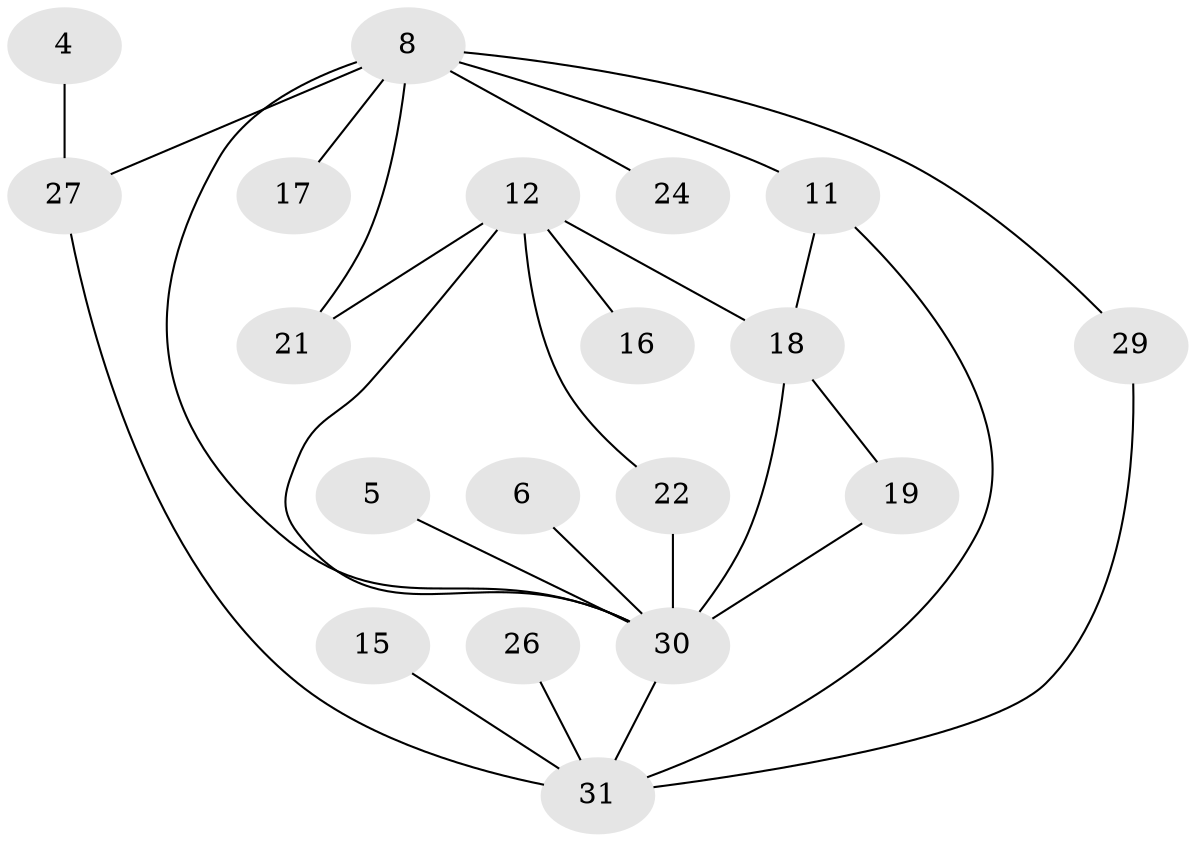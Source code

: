 // original degree distribution, {4: 0.11475409836065574, 0: 0.18032786885245902, 1: 0.2786885245901639, 2: 0.26229508196721313, 3: 0.11475409836065574, 8: 0.01639344262295082, 5: 0.03278688524590164}
// Generated by graph-tools (version 1.1) at 2025/49/03/09/25 03:49:11]
// undirected, 19 vertices, 26 edges
graph export_dot {
graph [start="1"]
  node [color=gray90,style=filled];
  4;
  5;
  6;
  8;
  11;
  12;
  15;
  16;
  17;
  18;
  19;
  21;
  22;
  24;
  26;
  27;
  29;
  30;
  31;
  4 -- 27 [weight=1.0];
  5 -- 30 [weight=1.0];
  6 -- 30 [weight=1.0];
  8 -- 11 [weight=1.0];
  8 -- 17 [weight=1.0];
  8 -- 21 [weight=1.0];
  8 -- 24 [weight=1.0];
  8 -- 27 [weight=1.0];
  8 -- 29 [weight=1.0];
  8 -- 30 [weight=1.0];
  11 -- 18 [weight=1.0];
  11 -- 31 [weight=1.0];
  12 -- 16 [weight=1.0];
  12 -- 18 [weight=2.0];
  12 -- 21 [weight=1.0];
  12 -- 22 [weight=1.0];
  12 -- 30 [weight=1.0];
  15 -- 31 [weight=1.0];
  18 -- 19 [weight=1.0];
  18 -- 30 [weight=1.0];
  19 -- 30 [weight=1.0];
  22 -- 30 [weight=2.0];
  26 -- 31 [weight=1.0];
  27 -- 31 [weight=1.0];
  29 -- 31 [weight=1.0];
  30 -- 31 [weight=1.0];
}
